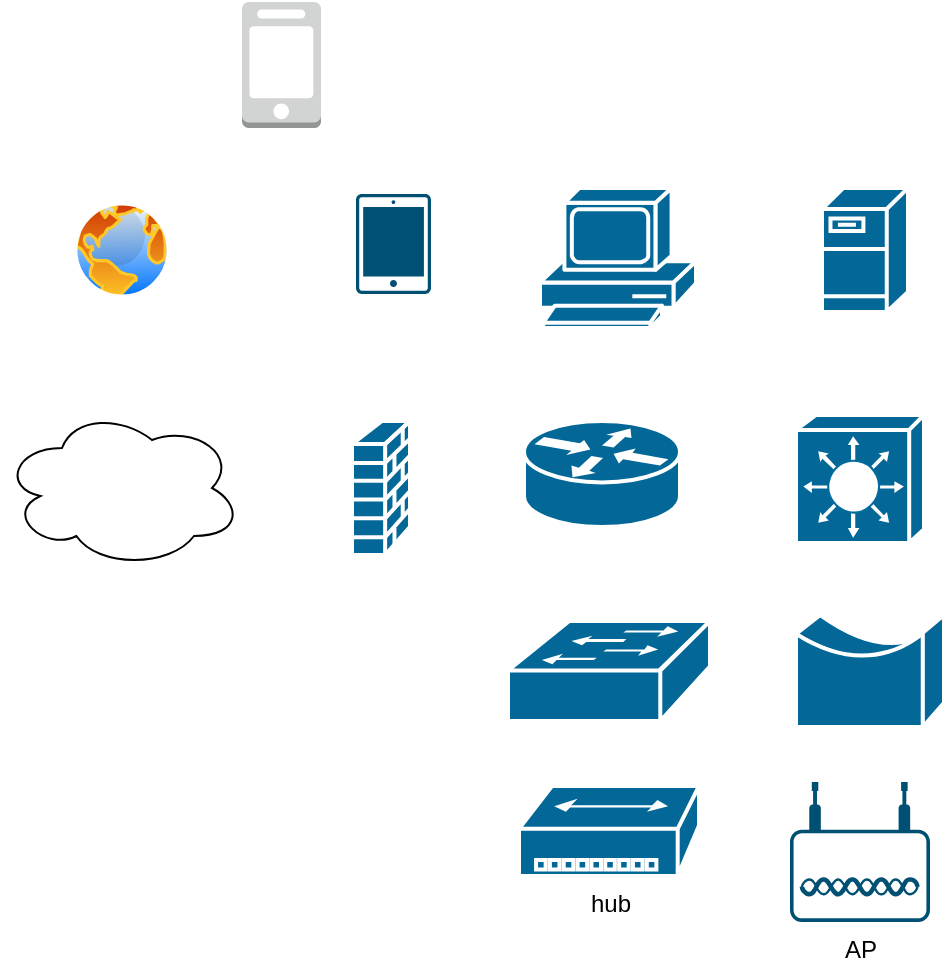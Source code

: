 <mxfile version="21.7.2" type="github">
  <diagram name="ページ1" id="MyD4pF7G6le_8Df9yOMC">
    <mxGraphModel dx="1759" dy="991" grid="0" gridSize="10" guides="1" tooltips="1" connect="1" arrows="1" fold="1" page="1" pageScale="1" pageWidth="827" pageHeight="1169" math="0" shadow="0">
      <root>
        <mxCell id="0" />
        <mxCell id="1" parent="0" />
        <mxCell id="zrdzgssrnUC377l6bOhK-1" value="" style="shape=mxgraph.cisco.routers.router;sketch=0;html=1;pointerEvents=1;dashed=0;fillColor=#036897;strokeColor=#ffffff;strokeWidth=2;verticalLabelPosition=bottom;verticalAlign=top;align=center;outlineConnect=0;fontFamily=Helvetica;fontSize=11;fontColor=default;" parent="1" vertex="1">
          <mxGeometry x="298" y="254.5" width="78" height="53" as="geometry" />
        </mxCell>
        <mxCell id="zrdzgssrnUC377l6bOhK-2" value="" style="shape=mxgraph.cisco.switches.workgroup_switch;sketch=0;html=1;pointerEvents=1;dashed=0;fillColor=#036897;strokeColor=#ffffff;strokeWidth=2;verticalLabelPosition=bottom;verticalAlign=top;align=center;outlineConnect=0;fontFamily=Helvetica;fontSize=11;fontColor=default;" parent="1" vertex="1">
          <mxGeometry x="290" y="354.5" width="101" height="50" as="geometry" />
        </mxCell>
        <mxCell id="zrdzgssrnUC377l6bOhK-3" value="" style="shape=mxgraph.cisco.computers_and_peripherals.pc;sketch=0;html=1;pointerEvents=1;dashed=0;fillColor=#036897;strokeColor=#ffffff;strokeWidth=2;verticalLabelPosition=bottom;verticalAlign=top;align=center;outlineConnect=0;fontFamily=Helvetica;fontSize=11;fontColor=default;" parent="1" vertex="1">
          <mxGeometry x="306" y="138" width="78" height="70" as="geometry" />
        </mxCell>
        <mxCell id="zrdzgssrnUC377l6bOhK-4" value="" style="shape=mxgraph.cisco.servers.fileserver;sketch=0;html=1;pointerEvents=1;dashed=0;fillColor=#036897;strokeColor=#ffffff;strokeWidth=2;verticalLabelPosition=bottom;verticalAlign=top;align=center;outlineConnect=0;fontFamily=Helvetica;fontSize=11;fontColor=default;" parent="1" vertex="1">
          <mxGeometry x="447" y="138" width="43" height="62" as="geometry" />
        </mxCell>
        <mxCell id="zrdzgssrnUC377l6bOhK-5" value="" style="shape=mxgraph.cisco.security.firewall;sketch=0;html=1;pointerEvents=1;dashed=0;fillColor=#036897;strokeColor=#ffffff;strokeWidth=2;verticalLabelPosition=bottom;verticalAlign=top;align=center;outlineConnect=0;fontFamily=Helvetica;fontSize=11;fontColor=default;" parent="1" vertex="1">
          <mxGeometry x="212" y="254.5" width="29" height="67" as="geometry" />
        </mxCell>
        <mxCell id="zrdzgssrnUC377l6bOhK-6" value="" style="shape=mxgraph.cisco.misc.bridge;sketch=0;html=1;pointerEvents=1;dashed=0;fillColor=#036897;strokeColor=#ffffff;strokeWidth=2;verticalLabelPosition=bottom;verticalAlign=top;align=center;outlineConnect=0;fontFamily=Helvetica;fontSize=11;fontColor=default;" parent="1" vertex="1">
          <mxGeometry x="434" y="351.5" width="74" height="56" as="geometry" />
        </mxCell>
        <mxCell id="zrdzgssrnUC377l6bOhK-7" value="" style="shape=mxgraph.cisco.switches.layer_3_switch;html=1;pointerEvents=1;dashed=0;fillColor=#036897;strokeColor=#ffffff;strokeWidth=2;verticalLabelPosition=bottom;verticalAlign=top;align=center;outlineConnect=0;fontFamily=Helvetica;fontSize=11;fontColor=default;" parent="1" vertex="1">
          <mxGeometry x="434" y="251.5" width="64" height="64" as="geometry" />
        </mxCell>
        <mxCell id="z168moYraOxuOanUSbzQ-1" value="" style="ellipse;shape=cloud;whiteSpace=wrap;html=1;" parent="1" vertex="1">
          <mxGeometry x="37" y="248" width="120" height="80" as="geometry" />
        </mxCell>
        <mxCell id="-YoVOdVOhn_5YD4D5nLf-2" value="hub" style="shape=mxgraph.cisco.hubs_and_gateways.small_hub;sketch=0;html=1;pointerEvents=1;dashed=0;fillColor=#036897;strokeColor=#ffffff;strokeWidth=2;verticalLabelPosition=bottom;verticalAlign=top;align=center;outlineConnect=0;" parent="1" vertex="1">
          <mxGeometry x="295.5" y="437" width="90" height="45" as="geometry" />
        </mxCell>
        <mxCell id="mxpLmwV3dQGMwPdtPrcu-1" value="AP" style="points=[[0.03,0.36,0],[0.18,0,0],[0.5,0.34,0],[0.82,0,0],[0.97,0.36,0],[1,0.67,0],[0.975,0.975,0],[0.5,1,0],[0.025,0.975,0],[0,0.67,0]];verticalLabelPosition=bottom;sketch=0;html=1;verticalAlign=top;aspect=fixed;align=center;pointerEvents=1;shape=mxgraph.cisco19.wireless_access_point;fillColor=#005073;strokeColor=none;" vertex="1" parent="1">
          <mxGeometry x="431" y="435" width="70" height="70" as="geometry" />
        </mxCell>
        <mxCell id="mxpLmwV3dQGMwPdtPrcu-2" value="" style="sketch=0;points=[[0.015,0.015,0],[0.985,0.015,0],[0.985,0.985,0],[0.015,0.985,0],[0.25,0,0],[0.5,0,0],[0.75,0,0],[1,0.25,0],[1,0.5,0],[1,0.75,0],[0.75,1,0],[0.5,1,0],[0.25,1,0],[0,0.75,0],[0,0.5,0],[0,0.25,0]];verticalLabelPosition=bottom;html=1;verticalAlign=top;aspect=fixed;align=center;pointerEvents=1;shape=mxgraph.cisco19.handheld;fillColor=#005073;strokeColor=none;" vertex="1" parent="1">
          <mxGeometry x="214" y="141" width="37.5" height="50" as="geometry" />
        </mxCell>
        <mxCell id="mxpLmwV3dQGMwPdtPrcu-3" value="" style="image;aspect=fixed;perimeter=ellipsePerimeter;html=1;align=center;shadow=0;dashed=0;spacingTop=3;image=img/lib/active_directory/internet_globe.svg;" vertex="1" parent="1">
          <mxGeometry x="72" y="144" width="50" height="50" as="geometry" />
        </mxCell>
        <mxCell id="mxpLmwV3dQGMwPdtPrcu-4" value="" style="outlineConnect=0;dashed=0;verticalLabelPosition=bottom;verticalAlign=top;align=center;html=1;shape=mxgraph.aws3.mobile_client;fillColor=#D2D3D3;gradientColor=none;" vertex="1" parent="1">
          <mxGeometry x="157" y="45" width="39.5" height="63" as="geometry" />
        </mxCell>
      </root>
    </mxGraphModel>
  </diagram>
</mxfile>
